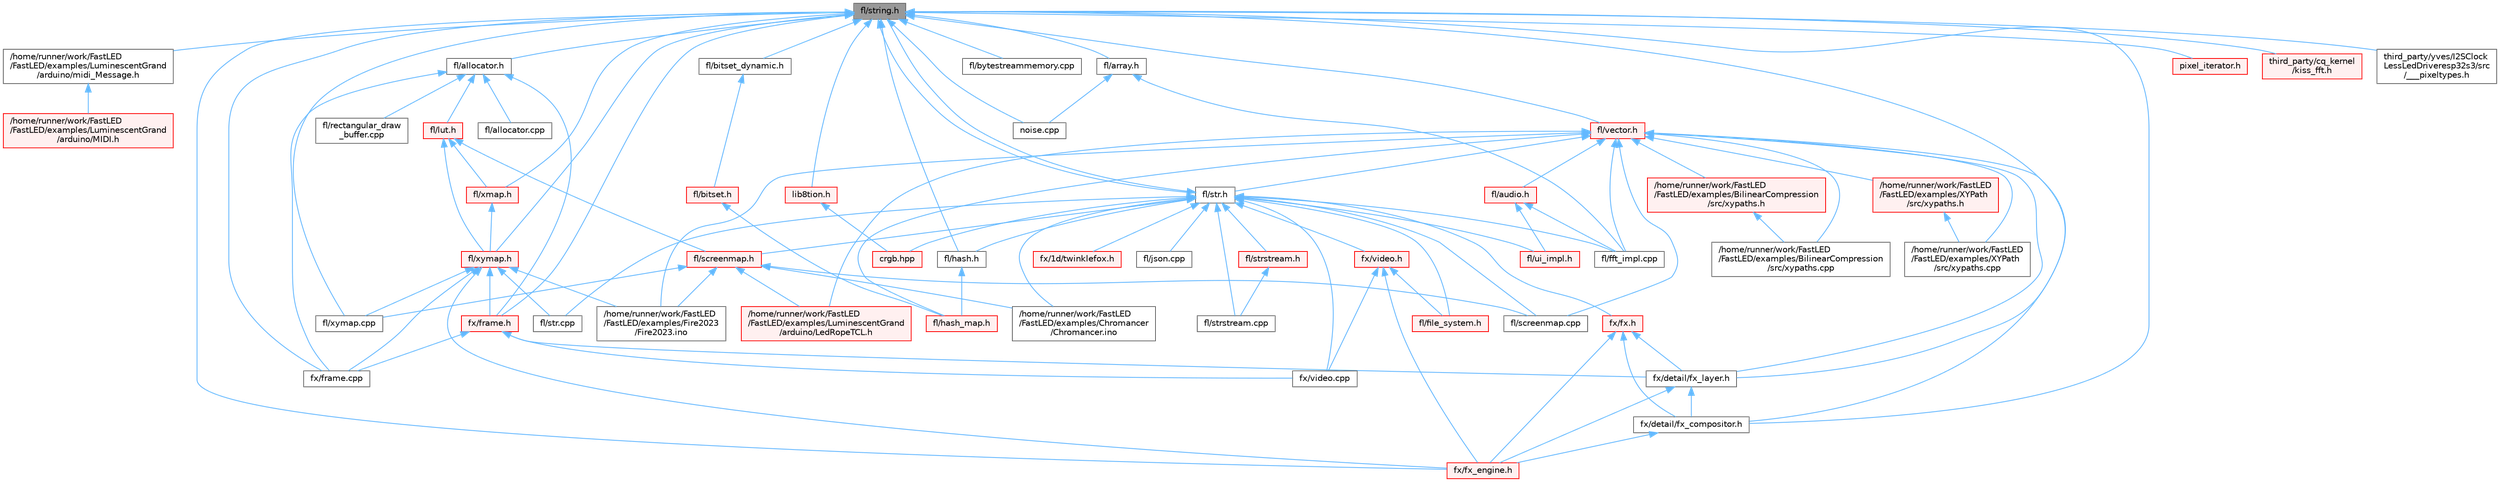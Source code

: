 digraph "fl/string.h"
{
 // INTERACTIVE_SVG=YES
 // LATEX_PDF_SIZE
  bgcolor="transparent";
  edge [fontname=Helvetica,fontsize=10,labelfontname=Helvetica,labelfontsize=10];
  node [fontname=Helvetica,fontsize=10,shape=box,height=0.2,width=0.4];
  Node1 [id="Node000001",label="fl/string.h",height=0.2,width=0.4,color="gray40", fillcolor="grey60", style="filled", fontcolor="black",tooltip=" "];
  Node1 -> Node2 [id="edge1_Node000001_Node000002",dir="back",color="steelblue1",style="solid",tooltip=" "];
  Node2 [id="Node000002",label="/home/runner/work/FastLED\l/FastLED/examples/LuminescentGrand\l/arduino/midi_Message.h",height=0.2,width=0.4,color="grey40", fillcolor="white", style="filled",URL="$d0/d7c/midi___message_8h.html",tooltip="MIDI Library for the Arduino - Message struct definition."];
  Node2 -> Node3 [id="edge2_Node000002_Node000003",dir="back",color="steelblue1",style="solid",tooltip=" "];
  Node3 [id="Node000003",label="/home/runner/work/FastLED\l/FastLED/examples/LuminescentGrand\l/arduino/MIDI.h",height=0.2,width=0.4,color="red", fillcolor="#FFF0F0", style="filled",URL="$d6/d27/_m_i_d_i_8h.html",tooltip="MIDI Library for the Arduino."];
  Node1 -> Node5 [id="edge3_Node000001_Node000005",dir="back",color="steelblue1",style="solid",tooltip=" "];
  Node5 [id="Node000005",label="fl/allocator.h",height=0.2,width=0.4,color="grey40", fillcolor="white", style="filled",URL="$da/da9/allocator_8h.html",tooltip=" "];
  Node5 -> Node6 [id="edge4_Node000005_Node000006",dir="back",color="steelblue1",style="solid",tooltip=" "];
  Node6 [id="Node000006",label="fl/allocator.cpp",height=0.2,width=0.4,color="grey40", fillcolor="white", style="filled",URL="$d6/d89/allocator_8cpp.html",tooltip=" "];
  Node5 -> Node7 [id="edge5_Node000005_Node000007",dir="back",color="steelblue1",style="solid",tooltip=" "];
  Node7 [id="Node000007",label="fl/lut.h",height=0.2,width=0.4,color="red", fillcolor="#FFF0F0", style="filled",URL="$db/d54/lut_8h.html",tooltip=" "];
  Node7 -> Node8 [id="edge6_Node000007_Node000008",dir="back",color="steelblue1",style="solid",tooltip=" "];
  Node8 [id="Node000008",label="fl/screenmap.h",height=0.2,width=0.4,color="red", fillcolor="#FFF0F0", style="filled",URL="$d7/d97/screenmap_8h.html",tooltip=" "];
  Node8 -> Node9 [id="edge7_Node000008_Node000009",dir="back",color="steelblue1",style="solid",tooltip=" "];
  Node9 [id="Node000009",label="/home/runner/work/FastLED\l/FastLED/examples/Chromancer\l/Chromancer.ino",height=0.2,width=0.4,color="grey40", fillcolor="white", style="filled",URL="$d1/ddb/_chromancer_8ino.html",tooltip=" "];
  Node8 -> Node11 [id="edge8_Node000008_Node000011",dir="back",color="steelblue1",style="solid",tooltip=" "];
  Node11 [id="Node000011",label="/home/runner/work/FastLED\l/FastLED/examples/Fire2023\l/Fire2023.ino",height=0.2,width=0.4,color="grey40", fillcolor="white", style="filled",URL="$d8/d2c/_fire2023_8ino.html",tooltip=" "];
  Node8 -> Node19 [id="edge9_Node000008_Node000019",dir="back",color="steelblue1",style="solid",tooltip=" "];
  Node19 [id="Node000019",label="/home/runner/work/FastLED\l/FastLED/examples/LuminescentGrand\l/arduino/LedRopeTCL.h",height=0.2,width=0.4,color="red", fillcolor="#FFF0F0", style="filled",URL="$d9/d7e/_led_rope_t_c_l_8h.html",tooltip=" "];
  Node8 -> Node155 [id="edge10_Node000008_Node000155",dir="back",color="steelblue1",style="solid",tooltip=" "];
  Node155 [id="Node000155",label="fl/screenmap.cpp",height=0.2,width=0.4,color="grey40", fillcolor="white", style="filled",URL="$d9/d6f/screenmap_8cpp.html",tooltip=" "];
  Node8 -> Node156 [id="edge11_Node000008_Node000156",dir="back",color="steelblue1",style="solid",tooltip=" "];
  Node156 [id="Node000156",label="fl/xymap.cpp",height=0.2,width=0.4,color="grey40", fillcolor="white", style="filled",URL="$d7/d09/xymap_8cpp.html",tooltip=" "];
  Node7 -> Node169 [id="edge12_Node000007_Node000169",dir="back",color="steelblue1",style="solid",tooltip=" "];
  Node169 [id="Node000169",label="fl/xmap.h",height=0.2,width=0.4,color="red", fillcolor="#FFF0F0", style="filled",URL="$dd/dcc/xmap_8h.html",tooltip=" "];
  Node169 -> Node171 [id="edge13_Node000169_Node000171",dir="back",color="steelblue1",style="solid",tooltip=" "];
  Node171 [id="Node000171",label="fl/xymap.h",height=0.2,width=0.4,color="red", fillcolor="#FFF0F0", style="filled",URL="$da/d61/xymap_8h.html",tooltip=" "];
  Node171 -> Node11 [id="edge14_Node000171_Node000011",dir="back",color="steelblue1",style="solid",tooltip=" "];
  Node171 -> Node189 [id="edge15_Node000171_Node000189",dir="back",color="steelblue1",style="solid",tooltip=" "];
  Node189 [id="Node000189",label="fl/str.cpp",height=0.2,width=0.4,color="grey40", fillcolor="white", style="filled",URL="$d1/d1f/str_8cpp.html",tooltip=" "];
  Node171 -> Node156 [id="edge16_Node000171_Node000156",dir="back",color="steelblue1",style="solid",tooltip=" "];
  Node171 -> Node198 [id="edge17_Node000171_Node000198",dir="back",color="steelblue1",style="solid",tooltip=" "];
  Node198 [id="Node000198",label="fx/frame.cpp",height=0.2,width=0.4,color="grey40", fillcolor="white", style="filled",URL="$da/d14/frame_8cpp.html",tooltip=" "];
  Node171 -> Node199 [id="edge18_Node000171_Node000199",dir="back",color="steelblue1",style="solid",tooltip=" "];
  Node199 [id="Node000199",label="fx/frame.h",height=0.2,width=0.4,color="red", fillcolor="#FFF0F0", style="filled",URL="$df/d7d/frame_8h.html",tooltip=" "];
  Node199 -> Node200 [id="edge19_Node000199_Node000200",dir="back",color="steelblue1",style="solid",tooltip=" "];
  Node200 [id="Node000200",label="fx/detail/fx_layer.h",height=0.2,width=0.4,color="grey40", fillcolor="white", style="filled",URL="$d7/d2f/fx__layer_8h.html",tooltip=" "];
  Node200 -> Node201 [id="edge20_Node000200_Node000201",dir="back",color="steelblue1",style="solid",tooltip=" "];
  Node201 [id="Node000201",label="fx/detail/fx_compositor.h",height=0.2,width=0.4,color="grey40", fillcolor="white", style="filled",URL="$d5/d6b/fx__compositor_8h.html",tooltip=" "];
  Node201 -> Node150 [id="edge21_Node000201_Node000150",dir="back",color="steelblue1",style="solid",tooltip=" "];
  Node150 [id="Node000150",label="fx/fx_engine.h",height=0.2,width=0.4,color="red", fillcolor="#FFF0F0", style="filled",URL="$d9/d3c/fx__engine_8h.html",tooltip=" "];
  Node200 -> Node150 [id="edge22_Node000200_Node000150",dir="back",color="steelblue1",style="solid",tooltip=" "];
  Node199 -> Node198 [id="edge23_Node000199_Node000198",dir="back",color="steelblue1",style="solid",tooltip=" "];
  Node199 -> Node202 [id="edge24_Node000199_Node000202",dir="back",color="steelblue1",style="solid",tooltip=" "];
  Node202 [id="Node000202",label="fx/video.cpp",height=0.2,width=0.4,color="grey40", fillcolor="white", style="filled",URL="$d0/d05/video_8cpp.html",tooltip=" "];
  Node171 -> Node150 [id="edge25_Node000171_Node000150",dir="back",color="steelblue1",style="solid",tooltip=" "];
  Node7 -> Node171 [id="edge26_Node000007_Node000171",dir="back",color="steelblue1",style="solid",tooltip=" "];
  Node5 -> Node213 [id="edge27_Node000005_Node000213",dir="back",color="steelblue1",style="solid",tooltip=" "];
  Node213 [id="Node000213",label="fl/rectangular_draw\l_buffer.cpp",height=0.2,width=0.4,color="grey40", fillcolor="white", style="filled",URL="$d3/d8d/rectangular__draw__buffer_8cpp.html",tooltip=" "];
  Node5 -> Node198 [id="edge28_Node000005_Node000198",dir="back",color="steelblue1",style="solid",tooltip=" "];
  Node5 -> Node199 [id="edge29_Node000005_Node000199",dir="back",color="steelblue1",style="solid",tooltip=" "];
  Node1 -> Node214 [id="edge30_Node000001_Node000214",dir="back",color="steelblue1",style="solid",tooltip=" "];
  Node214 [id="Node000214",label="fl/array.h",height=0.2,width=0.4,color="grey40", fillcolor="white", style="filled",URL="$db/d63/array_8h.html",tooltip=" "];
  Node214 -> Node108 [id="edge31_Node000214_Node000108",dir="back",color="steelblue1",style="solid",tooltip=" "];
  Node108 [id="Node000108",label="fl/fft_impl.cpp",height=0.2,width=0.4,color="grey40", fillcolor="white", style="filled",URL="$d1/dff/fft__impl_8cpp.html",tooltip=" "];
  Node214 -> Node132 [id="edge32_Node000214_Node000132",dir="back",color="steelblue1",style="solid",tooltip=" "];
  Node132 [id="Node000132",label="noise.cpp",height=0.2,width=0.4,color="grey40", fillcolor="white", style="filled",URL="$d6/de8/noise_8cpp.html",tooltip="Functions to generate and fill arrays with noise."];
  Node1 -> Node215 [id="edge33_Node000001_Node000215",dir="back",color="steelblue1",style="solid",tooltip=" "];
  Node215 [id="Node000215",label="fl/bitset_dynamic.h",height=0.2,width=0.4,color="grey40", fillcolor="white", style="filled",URL="$de/d7a/bitset__dynamic_8h.html",tooltip=" "];
  Node215 -> Node216 [id="edge34_Node000215_Node000216",dir="back",color="steelblue1",style="solid",tooltip=" "];
  Node216 [id="Node000216",label="fl/bitset.h",height=0.2,width=0.4,color="red", fillcolor="#FFF0F0", style="filled",URL="$d1/d69/bitset_8h.html",tooltip=" "];
  Node216 -> Node217 [id="edge35_Node000216_Node000217",dir="back",color="steelblue1",style="solid",tooltip=" "];
  Node217 [id="Node000217",label="fl/hash_map.h",height=0.2,width=0.4,color="red", fillcolor="#FFF0F0", style="filled",URL="$d6/d13/hash__map_8h.html",tooltip=" "];
  Node1 -> Node224 [id="edge36_Node000001_Node000224",dir="back",color="steelblue1",style="solid",tooltip=" "];
  Node224 [id="Node000224",label="fl/bytestreammemory.cpp",height=0.2,width=0.4,color="grey40", fillcolor="white", style="filled",URL="$de/d95/bytestreammemory_8cpp.html",tooltip=" "];
  Node1 -> Node225 [id="edge37_Node000001_Node000225",dir="back",color="steelblue1",style="solid",tooltip=" "];
  Node225 [id="Node000225",label="fl/hash.h",height=0.2,width=0.4,color="grey40", fillcolor="white", style="filled",URL="$db/dfb/hash_8h.html",tooltip=" "];
  Node225 -> Node217 [id="edge38_Node000225_Node000217",dir="back",color="steelblue1",style="solid",tooltip=" "];
  Node1 -> Node226 [id="edge39_Node000001_Node000226",dir="back",color="steelblue1",style="solid",tooltip=" "];
  Node226 [id="Node000226",label="fl/str.h",height=0.2,width=0.4,color="grey40", fillcolor="white", style="filled",URL="$d1/d93/str_8h.html",tooltip=" "];
  Node226 -> Node9 [id="edge40_Node000226_Node000009",dir="back",color="steelblue1",style="solid",tooltip=" "];
  Node226 -> Node127 [id="edge41_Node000226_Node000127",dir="back",color="steelblue1",style="solid",tooltip=" "];
  Node127 [id="Node000127",label="crgb.hpp",height=0.2,width=0.4,color="red", fillcolor="#FFF0F0", style="filled",URL="$d0/d4b/crgb_8hpp.html",tooltip="Defines utility functions for the red, green, and blue (RGB) pixel struct."];
  Node226 -> Node108 [id="edge42_Node000226_Node000108",dir="back",color="steelblue1",style="solid",tooltip=" "];
  Node226 -> Node212 [id="edge43_Node000226_Node000212",dir="back",color="steelblue1",style="solid",tooltip=" "];
  Node212 [id="Node000212",label="fl/file_system.h",height=0.2,width=0.4,color="red", fillcolor="#FFF0F0", style="filled",URL="$d6/d8d/file__system_8h.html",tooltip=" "];
  Node226 -> Node225 [id="edge44_Node000226_Node000225",dir="back",color="steelblue1",style="solid",tooltip=" "];
  Node226 -> Node227 [id="edge45_Node000226_Node000227",dir="back",color="steelblue1",style="solid",tooltip=" "];
  Node227 [id="Node000227",label="fl/json.cpp",height=0.2,width=0.4,color="grey40", fillcolor="white", style="filled",URL="$dd/d55/json_8cpp.html",tooltip=" "];
  Node226 -> Node155 [id="edge46_Node000226_Node000155",dir="back",color="steelblue1",style="solid",tooltip=" "];
  Node226 -> Node8 [id="edge47_Node000226_Node000008",dir="back",color="steelblue1",style="solid",tooltip=" "];
  Node226 -> Node189 [id="edge48_Node000226_Node000189",dir="back",color="steelblue1",style="solid",tooltip=" "];
  Node226 -> Node1 [id="edge49_Node000226_Node000001",dir="back",color="steelblue1",style="solid",tooltip=" "];
  Node226 -> Node191 [id="edge50_Node000226_Node000191",dir="back",color="steelblue1",style="solid",tooltip=" "];
  Node191 [id="Node000191",label="fl/strstream.cpp",height=0.2,width=0.4,color="grey40", fillcolor="white", style="filled",URL="$d3/d80/strstream_8cpp.html",tooltip=" "];
  Node226 -> Node228 [id="edge51_Node000226_Node000228",dir="back",color="steelblue1",style="solid",tooltip=" "];
  Node228 [id="Node000228",label="fl/strstream.h",height=0.2,width=0.4,color="red", fillcolor="#FFF0F0", style="filled",URL="$d8/d00/strstream_8h.html",tooltip=" "];
  Node228 -> Node191 [id="edge52_Node000228_Node000191",dir="back",color="steelblue1",style="solid",tooltip=" "];
  Node226 -> Node235 [id="edge53_Node000226_Node000235",dir="back",color="steelblue1",style="solid",tooltip=" "];
  Node235 [id="Node000235",label="fl/ui_impl.h",height=0.2,width=0.4,color="red", fillcolor="#FFF0F0", style="filled",URL="$d6/dc0/ui__impl_8h.html",tooltip=" "];
  Node226 -> Node116 [id="edge54_Node000226_Node000116",dir="back",color="steelblue1",style="solid",tooltip=" "];
  Node116 [id="Node000116",label="fx/1d/twinklefox.h",height=0.2,width=0.4,color="red", fillcolor="#FFF0F0", style="filled",URL="$d1/df6/twinklefox_8h.html",tooltip=" "];
  Node226 -> Node237 [id="edge55_Node000226_Node000237",dir="back",color="steelblue1",style="solid",tooltip=" "];
  Node237 [id="Node000237",label="fx/fx.h",height=0.2,width=0.4,color="red", fillcolor="#FFF0F0", style="filled",URL="$df/d44/src_2fx_2fx_8h.html",tooltip=" "];
  Node237 -> Node201 [id="edge56_Node000237_Node000201",dir="back",color="steelblue1",style="solid",tooltip=" "];
  Node237 -> Node200 [id="edge57_Node000237_Node000200",dir="back",color="steelblue1",style="solid",tooltip=" "];
  Node237 -> Node150 [id="edge58_Node000237_Node000150",dir="back",color="steelblue1",style="solid",tooltip=" "];
  Node226 -> Node202 [id="edge59_Node000226_Node000202",dir="back",color="steelblue1",style="solid",tooltip=" "];
  Node226 -> Node211 [id="edge60_Node000226_Node000211",dir="back",color="steelblue1",style="solid",tooltip=" "];
  Node211 [id="Node000211",label="fx/video.h",height=0.2,width=0.4,color="red", fillcolor="#FFF0F0", style="filled",URL="$dd/d78/video_8h.html",tooltip=" "];
  Node211 -> Node212 [id="edge61_Node000211_Node000212",dir="back",color="steelblue1",style="solid",tooltip=" "];
  Node211 -> Node150 [id="edge62_Node000211_Node000150",dir="back",color="steelblue1",style="solid",tooltip=" "];
  Node211 -> Node202 [id="edge63_Node000211_Node000202",dir="back",color="steelblue1",style="solid",tooltip=" "];
  Node1 -> Node238 [id="edge64_Node000001_Node000238",dir="back",color="steelblue1",style="solid",tooltip=" "];
  Node238 [id="Node000238",label="fl/vector.h",height=0.2,width=0.4,color="red", fillcolor="#FFF0F0", style="filled",URL="$d6/d68/vector_8h.html",tooltip=" "];
  Node238 -> Node160 [id="edge65_Node000238_Node000160",dir="back",color="steelblue1",style="solid",tooltip=" "];
  Node160 [id="Node000160",label="/home/runner/work/FastLED\l/FastLED/examples/BilinearCompression\l/src/xypaths.cpp",height=0.2,width=0.4,color="grey40", fillcolor="white", style="filled",URL="$d4/dda/_bilinear_compression_2src_2xypaths_8cpp.html",tooltip=" "];
  Node238 -> Node161 [id="edge66_Node000238_Node000161",dir="back",color="steelblue1",style="solid",tooltip=" "];
  Node161 [id="Node000161",label="/home/runner/work/FastLED\l/FastLED/examples/BilinearCompression\l/src/xypaths.h",height=0.2,width=0.4,color="red", fillcolor="#FFF0F0", style="filled",URL="$dd/d43/_bilinear_compression_2src_2xypaths_8h.html",tooltip=" "];
  Node161 -> Node160 [id="edge67_Node000161_Node000160",dir="back",color="steelblue1",style="solid",tooltip=" "];
  Node238 -> Node11 [id="edge68_Node000238_Node000011",dir="back",color="steelblue1",style="solid",tooltip=" "];
  Node238 -> Node19 [id="edge69_Node000238_Node000019",dir="back",color="steelblue1",style="solid",tooltip=" "];
  Node238 -> Node162 [id="edge70_Node000238_Node000162",dir="back",color="steelblue1",style="solid",tooltip=" "];
  Node162 [id="Node000162",label="/home/runner/work/FastLED\l/FastLED/examples/XYPath\l/src/xypaths.cpp",height=0.2,width=0.4,color="grey40", fillcolor="white", style="filled",URL="$d8/d55/_x_y_path_2src_2xypaths_8cpp.html",tooltip=" "];
  Node238 -> Node163 [id="edge71_Node000238_Node000163",dir="back",color="steelblue1",style="solid",tooltip=" "];
  Node163 [id="Node000163",label="/home/runner/work/FastLED\l/FastLED/examples/XYPath\l/src/xypaths.h",height=0.2,width=0.4,color="red", fillcolor="#FFF0F0", style="filled",URL="$d7/d5e/_x_y_path_2src_2xypaths_8h.html",tooltip=" "];
  Node163 -> Node162 [id="edge72_Node000163_Node000162",dir="back",color="steelblue1",style="solid",tooltip=" "];
  Node238 -> Node239 [id="edge73_Node000238_Node000239",dir="back",color="steelblue1",style="solid",tooltip=" "];
  Node239 [id="Node000239",label="fl/audio.h",height=0.2,width=0.4,color="red", fillcolor="#FFF0F0", style="filled",URL="$da/d09/audio_8h.html",tooltip=" "];
  Node239 -> Node108 [id="edge74_Node000239_Node000108",dir="back",color="steelblue1",style="solid",tooltip=" "];
  Node239 -> Node235 [id="edge75_Node000239_Node000235",dir="back",color="steelblue1",style="solid",tooltip=" "];
  Node238 -> Node108 [id="edge76_Node000238_Node000108",dir="back",color="steelblue1",style="solid",tooltip=" "];
  Node238 -> Node217 [id="edge77_Node000238_Node000217",dir="back",color="steelblue1",style="solid",tooltip=" "];
  Node238 -> Node155 [id="edge78_Node000238_Node000155",dir="back",color="steelblue1",style="solid",tooltip=" "];
  Node238 -> Node226 [id="edge79_Node000238_Node000226",dir="back",color="steelblue1",style="solid",tooltip=" "];
  Node238 -> Node201 [id="edge80_Node000238_Node000201",dir="back",color="steelblue1",style="solid",tooltip=" "];
  Node238 -> Node200 [id="edge81_Node000238_Node000200",dir="back",color="steelblue1",style="solid",tooltip=" "];
  Node1 -> Node169 [id="edge82_Node000001_Node000169",dir="back",color="steelblue1",style="solid",tooltip=" "];
  Node1 -> Node156 [id="edge83_Node000001_Node000156",dir="back",color="steelblue1",style="solid",tooltip=" "];
  Node1 -> Node171 [id="edge84_Node000001_Node000171",dir="back",color="steelblue1",style="solid",tooltip=" "];
  Node1 -> Node201 [id="edge85_Node000001_Node000201",dir="back",color="steelblue1",style="solid",tooltip=" "];
  Node1 -> Node200 [id="edge86_Node000001_Node000200",dir="back",color="steelblue1",style="solid",tooltip=" "];
  Node1 -> Node198 [id="edge87_Node000001_Node000198",dir="back",color="steelblue1",style="solid",tooltip=" "];
  Node1 -> Node199 [id="edge88_Node000001_Node000199",dir="back",color="steelblue1",style="solid",tooltip=" "];
  Node1 -> Node150 [id="edge89_Node000001_Node000150",dir="back",color="steelblue1",style="solid",tooltip=" "];
  Node1 -> Node126 [id="edge90_Node000001_Node000126",dir="back",color="steelblue1",style="solid",tooltip=" "];
  Node126 [id="Node000126",label="lib8tion.h",height=0.2,width=0.4,color="red", fillcolor="#FFF0F0", style="filled",URL="$df/da5/lib8tion_8h.html",tooltip="Fast, efficient 8-bit math functions specifically designed for high-performance LED programming."];
  Node126 -> Node127 [id="edge91_Node000126_Node000127",dir="back",color="steelblue1",style="solid",tooltip=" "];
  Node1 -> Node132 [id="edge92_Node000001_Node000132",dir="back",color="steelblue1",style="solid",tooltip=" "];
  Node1 -> Node249 [id="edge93_Node000001_Node000249",dir="back",color="steelblue1",style="solid",tooltip=" "];
  Node249 [id="Node000249",label="pixel_iterator.h",height=0.2,width=0.4,color="red", fillcolor="#FFF0F0", style="filled",URL="$d8/d6c/pixel__iterator_8h.html",tooltip="Non-templated low level pixel data writing class."];
  Node1 -> Node250 [id="edge94_Node000001_Node000250",dir="back",color="steelblue1",style="solid",tooltip=" "];
  Node250 [id="Node000250",label="third_party/cq_kernel\l/kiss_fft.h",height=0.2,width=0.4,color="red", fillcolor="#FFF0F0", style="filled",URL="$d0/dc9/kiss__fft_8h.html",tooltip=" "];
  Node1 -> Node257 [id="edge95_Node000001_Node000257",dir="back",color="steelblue1",style="solid",tooltip=" "];
  Node257 [id="Node000257",label="third_party/yves/I2SClock\lLessLedDriveresp32s3/src\l/___pixeltypes.h",height=0.2,width=0.4,color="grey40", fillcolor="white", style="filled",URL="$d1/d74/______pixeltypes_8h.html",tooltip=" "];
}
